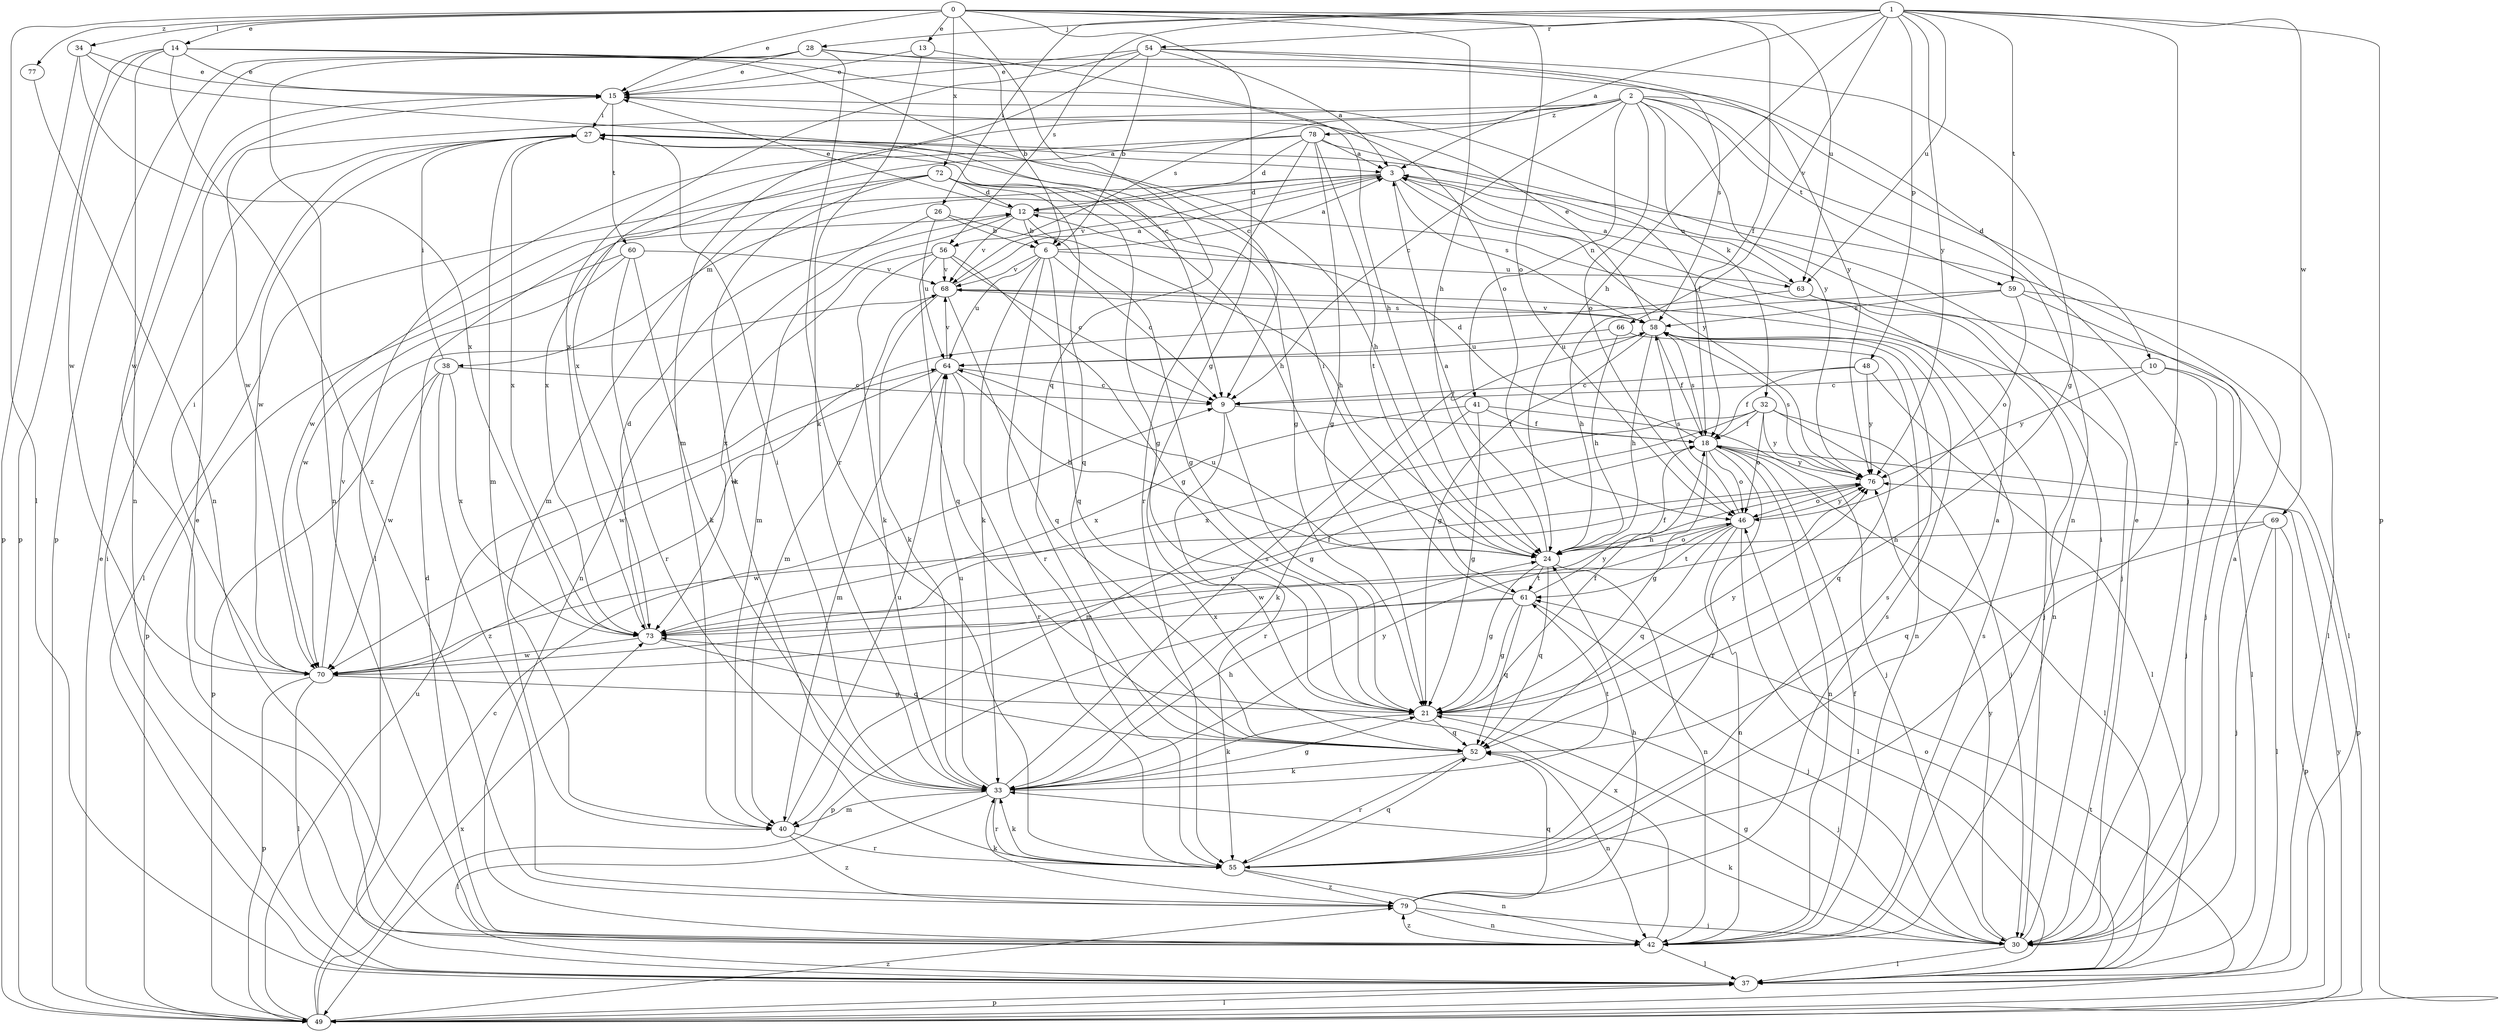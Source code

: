 strict digraph  {
0;
1;
2;
3;
6;
9;
10;
12;
13;
14;
15;
18;
21;
24;
26;
27;
28;
30;
32;
33;
34;
37;
38;
40;
41;
42;
46;
48;
49;
52;
54;
55;
56;
58;
59;
60;
61;
63;
64;
66;
68;
69;
70;
72;
73;
76;
77;
78;
79;
0 -> 13  [label=e];
0 -> 14  [label=e];
0 -> 15  [label=e];
0 -> 18  [label=f];
0 -> 21  [label=g];
0 -> 24  [label=h];
0 -> 34  [label=l];
0 -> 37  [label=l];
0 -> 46  [label=o];
0 -> 52  [label=q];
0 -> 63  [label=u];
0 -> 72  [label=x];
0 -> 77  [label=z];
1 -> 3  [label=a];
1 -> 24  [label=h];
1 -> 26  [label=i];
1 -> 28  [label=j];
1 -> 48  [label=p];
1 -> 49  [label=p];
1 -> 54  [label=r];
1 -> 55  [label=r];
1 -> 56  [label=s];
1 -> 59  [label=t];
1 -> 63  [label=u];
1 -> 66  [label=v];
1 -> 69  [label=w];
1 -> 76  [label=y];
2 -> 9  [label=c];
2 -> 10  [label=d];
2 -> 32  [label=k];
2 -> 41  [label=n];
2 -> 42  [label=n];
2 -> 46  [label=o];
2 -> 56  [label=s];
2 -> 59  [label=t];
2 -> 70  [label=w];
2 -> 73  [label=x];
2 -> 76  [label=y];
2 -> 78  [label=z];
3 -> 12  [label=d];
3 -> 38  [label=m];
3 -> 58  [label=s];
3 -> 63  [label=u];
3 -> 68  [label=v];
3 -> 70  [label=w];
3 -> 76  [label=y];
6 -> 3  [label=a];
6 -> 9  [label=c];
6 -> 33  [label=k];
6 -> 52  [label=q];
6 -> 55  [label=r];
6 -> 63  [label=u];
6 -> 64  [label=u];
6 -> 68  [label=v];
9 -> 18  [label=f];
9 -> 21  [label=g];
9 -> 55  [label=r];
10 -> 9  [label=c];
10 -> 30  [label=j];
10 -> 37  [label=l];
10 -> 76  [label=y];
12 -> 6  [label=b];
12 -> 15  [label=e];
12 -> 24  [label=h];
12 -> 30  [label=j];
12 -> 40  [label=m];
12 -> 68  [label=v];
13 -> 15  [label=e];
13 -> 24  [label=h];
13 -> 33  [label=k];
14 -> 9  [label=c];
14 -> 15  [label=e];
14 -> 30  [label=j];
14 -> 42  [label=n];
14 -> 46  [label=o];
14 -> 49  [label=p];
14 -> 70  [label=w];
14 -> 79  [label=z];
15 -> 27  [label=i];
15 -> 60  [label=t];
18 -> 12  [label=d];
18 -> 21  [label=g];
18 -> 37  [label=l];
18 -> 42  [label=n];
18 -> 46  [label=o];
18 -> 49  [label=p];
18 -> 55  [label=r];
18 -> 58  [label=s];
18 -> 76  [label=y];
21 -> 18  [label=f];
21 -> 30  [label=j];
21 -> 33  [label=k];
21 -> 52  [label=q];
21 -> 76  [label=y];
24 -> 3  [label=a];
24 -> 21  [label=g];
24 -> 42  [label=n];
24 -> 46  [label=o];
24 -> 52  [label=q];
24 -> 61  [label=t];
24 -> 64  [label=u];
26 -> 6  [label=b];
26 -> 21  [label=g];
26 -> 42  [label=n];
26 -> 64  [label=u];
27 -> 3  [label=a];
27 -> 21  [label=g];
27 -> 24  [label=h];
27 -> 40  [label=m];
27 -> 70  [label=w];
27 -> 73  [label=x];
28 -> 6  [label=b];
28 -> 15  [label=e];
28 -> 42  [label=n];
28 -> 49  [label=p];
28 -> 55  [label=r];
28 -> 70  [label=w];
28 -> 76  [label=y];
30 -> 3  [label=a];
30 -> 15  [label=e];
30 -> 21  [label=g];
30 -> 27  [label=i];
30 -> 33  [label=k];
30 -> 37  [label=l];
30 -> 76  [label=y];
32 -> 18  [label=f];
32 -> 30  [label=j];
32 -> 40  [label=m];
32 -> 46  [label=o];
32 -> 52  [label=q];
32 -> 73  [label=x];
32 -> 76  [label=y];
33 -> 21  [label=g];
33 -> 24  [label=h];
33 -> 27  [label=i];
33 -> 37  [label=l];
33 -> 40  [label=m];
33 -> 55  [label=r];
33 -> 58  [label=s];
33 -> 61  [label=t];
33 -> 64  [label=u];
33 -> 76  [label=y];
34 -> 9  [label=c];
34 -> 15  [label=e];
34 -> 49  [label=p];
34 -> 73  [label=x];
37 -> 27  [label=i];
37 -> 46  [label=o];
37 -> 49  [label=p];
38 -> 9  [label=c];
38 -> 27  [label=i];
38 -> 49  [label=p];
38 -> 70  [label=w];
38 -> 73  [label=x];
38 -> 79  [label=z];
40 -> 55  [label=r];
40 -> 64  [label=u];
40 -> 79  [label=z];
41 -> 18  [label=f];
41 -> 21  [label=g];
41 -> 30  [label=j];
41 -> 33  [label=k];
41 -> 73  [label=x];
42 -> 12  [label=d];
42 -> 15  [label=e];
42 -> 18  [label=f];
42 -> 37  [label=l];
42 -> 58  [label=s];
42 -> 73  [label=x];
42 -> 79  [label=z];
46 -> 24  [label=h];
46 -> 37  [label=l];
46 -> 42  [label=n];
46 -> 52  [label=q];
46 -> 58  [label=s];
46 -> 61  [label=t];
46 -> 70  [label=w];
46 -> 76  [label=y];
48 -> 9  [label=c];
48 -> 18  [label=f];
48 -> 37  [label=l];
48 -> 76  [label=y];
49 -> 9  [label=c];
49 -> 15  [label=e];
49 -> 37  [label=l];
49 -> 61  [label=t];
49 -> 64  [label=u];
49 -> 73  [label=x];
49 -> 76  [label=y];
49 -> 79  [label=z];
52 -> 33  [label=k];
52 -> 42  [label=n];
52 -> 55  [label=r];
54 -> 3  [label=a];
54 -> 6  [label=b];
54 -> 15  [label=e];
54 -> 21  [label=g];
54 -> 40  [label=m];
54 -> 58  [label=s];
54 -> 73  [label=x];
55 -> 3  [label=a];
55 -> 33  [label=k];
55 -> 42  [label=n];
55 -> 52  [label=q];
55 -> 58  [label=s];
55 -> 79  [label=z];
56 -> 9  [label=c];
56 -> 21  [label=g];
56 -> 33  [label=k];
56 -> 52  [label=q];
56 -> 68  [label=v];
56 -> 73  [label=x];
58 -> 15  [label=e];
58 -> 18  [label=f];
58 -> 21  [label=g];
58 -> 24  [label=h];
58 -> 64  [label=u];
58 -> 68  [label=v];
59 -> 24  [label=h];
59 -> 30  [label=j];
59 -> 37  [label=l];
59 -> 46  [label=o];
59 -> 58  [label=s];
60 -> 33  [label=k];
60 -> 49  [label=p];
60 -> 55  [label=r];
60 -> 68  [label=v];
60 -> 70  [label=w];
61 -> 18  [label=f];
61 -> 21  [label=g];
61 -> 27  [label=i];
61 -> 30  [label=j];
61 -> 49  [label=p];
61 -> 52  [label=q];
61 -> 73  [label=x];
63 -> 3  [label=a];
63 -> 37  [label=l];
63 -> 42  [label=n];
63 -> 70  [label=w];
64 -> 9  [label=c];
64 -> 24  [label=h];
64 -> 40  [label=m];
64 -> 55  [label=r];
64 -> 68  [label=v];
64 -> 70  [label=w];
66 -> 24  [label=h];
66 -> 42  [label=n];
66 -> 64  [label=u];
68 -> 3  [label=a];
68 -> 30  [label=j];
68 -> 33  [label=k];
68 -> 40  [label=m];
68 -> 52  [label=q];
68 -> 58  [label=s];
69 -> 24  [label=h];
69 -> 30  [label=j];
69 -> 37  [label=l];
69 -> 49  [label=p];
69 -> 52  [label=q];
70 -> 21  [label=g];
70 -> 27  [label=i];
70 -> 37  [label=l];
70 -> 49  [label=p];
70 -> 68  [label=v];
70 -> 76  [label=y];
72 -> 12  [label=d];
72 -> 21  [label=g];
72 -> 24  [label=h];
72 -> 33  [label=k];
72 -> 37  [label=l];
72 -> 40  [label=m];
72 -> 52  [label=q];
73 -> 12  [label=d];
73 -> 18  [label=f];
73 -> 52  [label=q];
73 -> 70  [label=w];
73 -> 76  [label=y];
76 -> 46  [label=o];
76 -> 58  [label=s];
76 -> 70  [label=w];
77 -> 42  [label=n];
78 -> 3  [label=a];
78 -> 12  [label=d];
78 -> 18  [label=f];
78 -> 21  [label=g];
78 -> 37  [label=l];
78 -> 55  [label=r];
78 -> 61  [label=t];
78 -> 73  [label=x];
79 -> 24  [label=h];
79 -> 30  [label=j];
79 -> 33  [label=k];
79 -> 42  [label=n];
79 -> 52  [label=q];
79 -> 58  [label=s];
}
